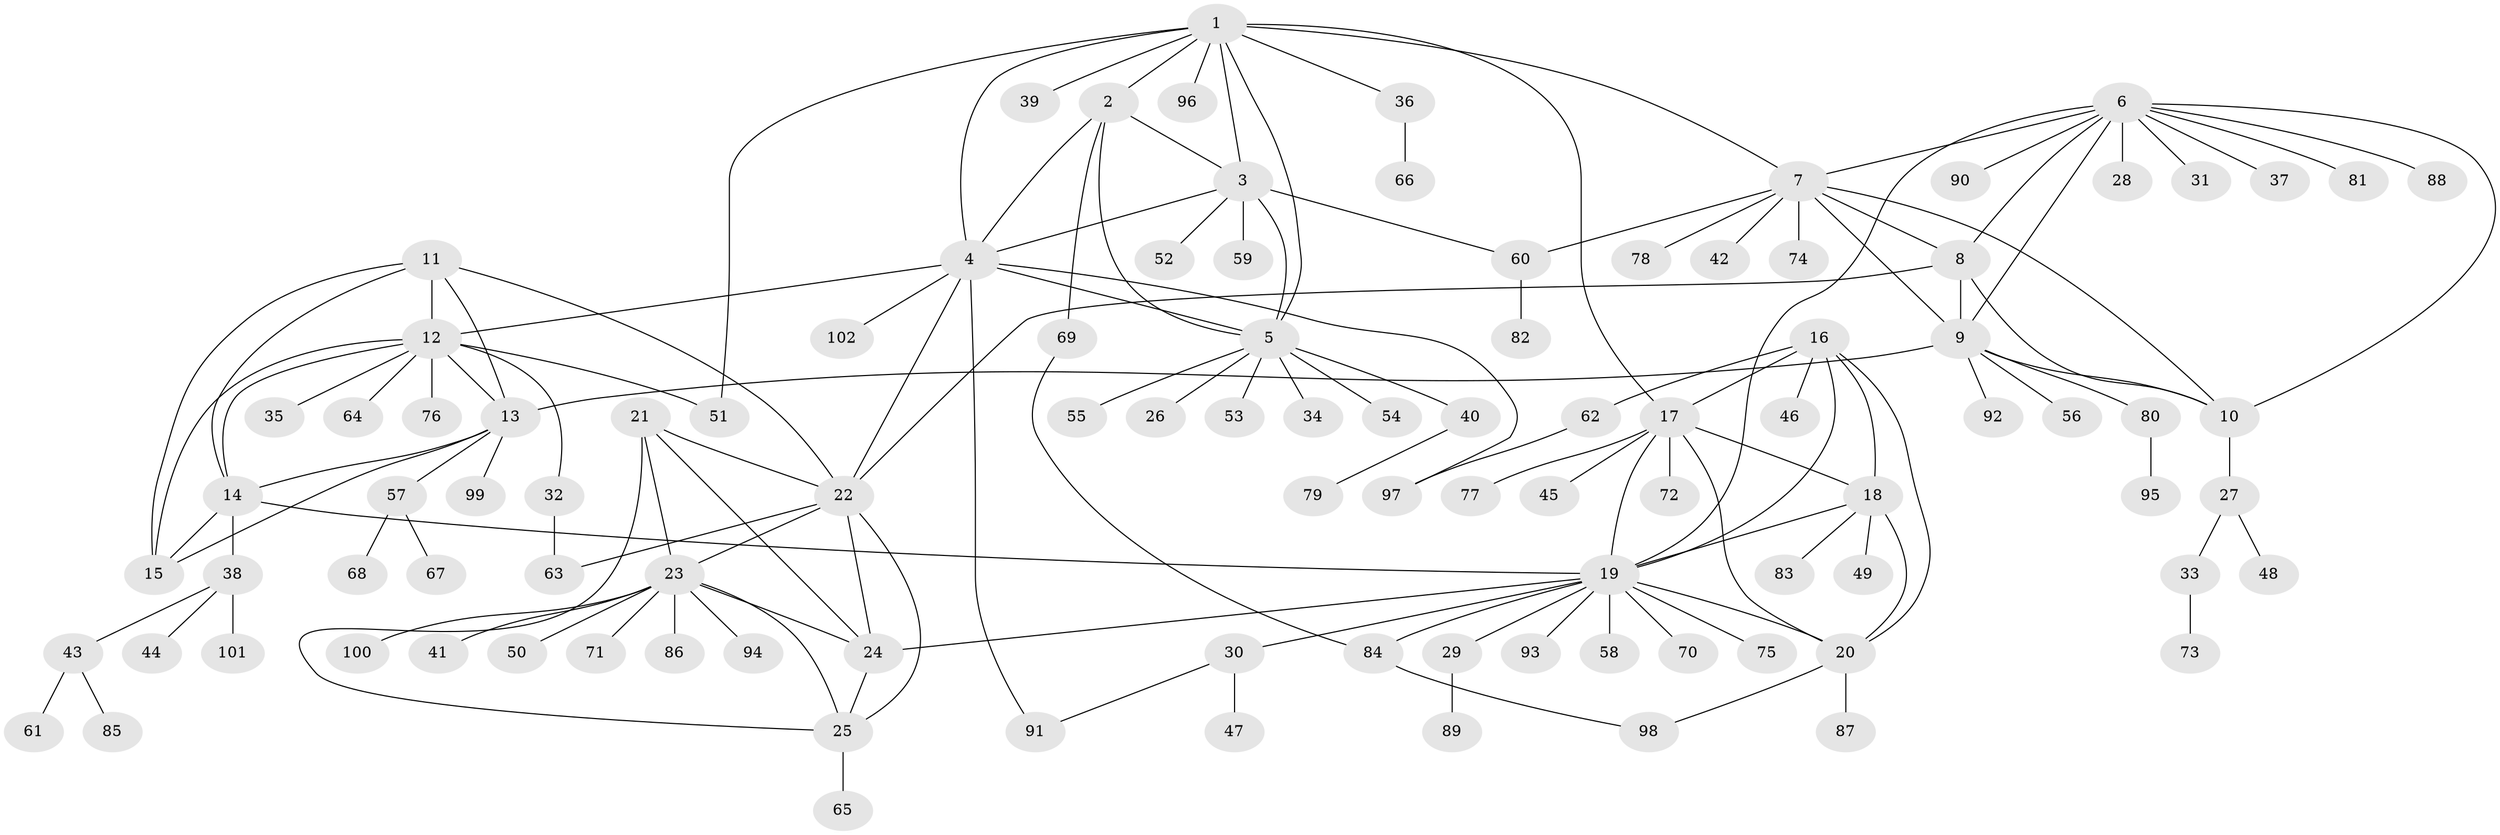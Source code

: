 // coarse degree distribution, {7: 0.1, 9: 0.03333333333333333, 3: 0.06666666666666667, 8: 0.03333333333333333, 4: 0.1, 5: 0.06666666666666667, 10: 0.03333333333333333, 1: 0.4666666666666667, 2: 0.1}
// Generated by graph-tools (version 1.1) at 2025/19/03/04/25 18:19:39]
// undirected, 102 vertices, 144 edges
graph export_dot {
graph [start="1"]
  node [color=gray90,style=filled];
  1;
  2;
  3;
  4;
  5;
  6;
  7;
  8;
  9;
  10;
  11;
  12;
  13;
  14;
  15;
  16;
  17;
  18;
  19;
  20;
  21;
  22;
  23;
  24;
  25;
  26;
  27;
  28;
  29;
  30;
  31;
  32;
  33;
  34;
  35;
  36;
  37;
  38;
  39;
  40;
  41;
  42;
  43;
  44;
  45;
  46;
  47;
  48;
  49;
  50;
  51;
  52;
  53;
  54;
  55;
  56;
  57;
  58;
  59;
  60;
  61;
  62;
  63;
  64;
  65;
  66;
  67;
  68;
  69;
  70;
  71;
  72;
  73;
  74;
  75;
  76;
  77;
  78;
  79;
  80;
  81;
  82;
  83;
  84;
  85;
  86;
  87;
  88;
  89;
  90;
  91;
  92;
  93;
  94;
  95;
  96;
  97;
  98;
  99;
  100;
  101;
  102;
  1 -- 2;
  1 -- 3;
  1 -- 4;
  1 -- 5;
  1 -- 7;
  1 -- 17;
  1 -- 36;
  1 -- 39;
  1 -- 51;
  1 -- 96;
  2 -- 3;
  2 -- 4;
  2 -- 5;
  2 -- 69;
  3 -- 4;
  3 -- 5;
  3 -- 52;
  3 -- 59;
  3 -- 60;
  4 -- 5;
  4 -- 12;
  4 -- 22;
  4 -- 91;
  4 -- 97;
  4 -- 102;
  5 -- 26;
  5 -- 34;
  5 -- 40;
  5 -- 53;
  5 -- 54;
  5 -- 55;
  6 -- 7;
  6 -- 8;
  6 -- 9;
  6 -- 10;
  6 -- 19;
  6 -- 28;
  6 -- 31;
  6 -- 37;
  6 -- 81;
  6 -- 88;
  6 -- 90;
  7 -- 8;
  7 -- 9;
  7 -- 10;
  7 -- 42;
  7 -- 60;
  7 -- 74;
  7 -- 78;
  8 -- 9;
  8 -- 10;
  8 -- 22;
  9 -- 10;
  9 -- 13;
  9 -- 56;
  9 -- 80;
  9 -- 92;
  10 -- 27;
  11 -- 12;
  11 -- 13;
  11 -- 14;
  11 -- 15;
  11 -- 22;
  12 -- 13;
  12 -- 14;
  12 -- 15;
  12 -- 32;
  12 -- 35;
  12 -- 51;
  12 -- 64;
  12 -- 76;
  13 -- 14;
  13 -- 15;
  13 -- 57;
  13 -- 99;
  14 -- 15;
  14 -- 19;
  14 -- 38;
  16 -- 17;
  16 -- 18;
  16 -- 19;
  16 -- 20;
  16 -- 46;
  16 -- 62;
  17 -- 18;
  17 -- 19;
  17 -- 20;
  17 -- 45;
  17 -- 72;
  17 -- 77;
  18 -- 19;
  18 -- 20;
  18 -- 49;
  18 -- 83;
  19 -- 20;
  19 -- 24;
  19 -- 29;
  19 -- 30;
  19 -- 58;
  19 -- 70;
  19 -- 75;
  19 -- 84;
  19 -- 93;
  20 -- 87;
  20 -- 98;
  21 -- 22;
  21 -- 23;
  21 -- 24;
  21 -- 25;
  22 -- 23;
  22 -- 24;
  22 -- 25;
  22 -- 63;
  23 -- 24;
  23 -- 25;
  23 -- 41;
  23 -- 50;
  23 -- 71;
  23 -- 86;
  23 -- 94;
  23 -- 100;
  24 -- 25;
  25 -- 65;
  27 -- 33;
  27 -- 48;
  29 -- 89;
  30 -- 47;
  30 -- 91;
  32 -- 63;
  33 -- 73;
  36 -- 66;
  38 -- 43;
  38 -- 44;
  38 -- 101;
  40 -- 79;
  43 -- 61;
  43 -- 85;
  57 -- 67;
  57 -- 68;
  60 -- 82;
  62 -- 97;
  69 -- 84;
  80 -- 95;
  84 -- 98;
}
